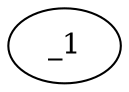 graph obj76_190 {
	_1	 [dim=64,
		histo1="0.804321",
		histo10=0,
		histo11=0,
		histo12="0.00762939",
		histo13=0,
		histo14=0,
		histo15=0,
		histo16=0,
		histo17=0,
		histo18="6.10352e-05",
		histo19="0.000183105",
		histo2="0.0361328",
		histo20="0.0022583",
		histo21=0,
		histo22="0.000976562",
		histo23="0.0012207",
		histo24="0.0198364",
		histo25=0,
		histo26=0,
		histo27=0,
		histo28="0.00238037",
		histo29=0,
		histo3="0.0328369",
		histo30=0,
		histo31=0,
		histo32=0,
		histo33=0,
		histo34=0,
		histo35=0,
		histo36=0,
		histo37=0,
		histo38="6.10352e-05",
		histo39=0,
		histo4="0.0205078",
		histo40=0,
		histo41=0,
		histo42=0,
		histo43="6.10352e-05",
		histo44=0,
		histo45=0,
		histo46=0,
		histo47=0,
		histo48=0,
		histo49=0,
		histo5=0,
		histo50=0,
		histo51=0,
		histo52=0,
		histo53=0,
		histo54=0,
		histo55=0,
		histo56=0,
		histo57=0,
		histo58=0,
		histo59=0,
		histo6="0.000549316",
		histo60=0,
		histo61=0,
		histo62=0,
		histo63=0,
		histo64=0,
		histo7="0.00317383",
		histo8="0.0678101",
		histo9=0];
}
